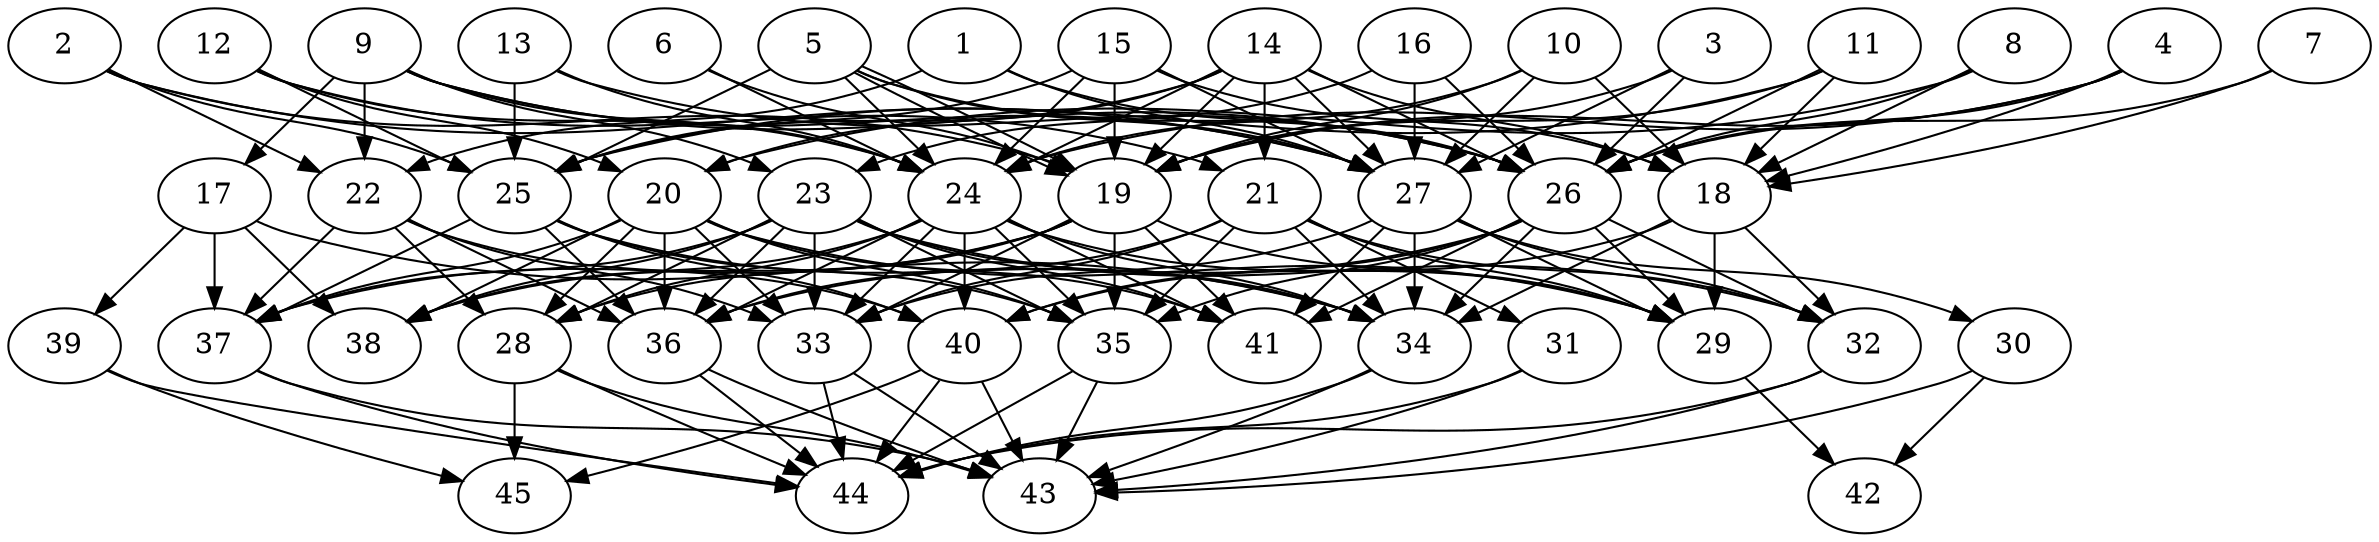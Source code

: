 // DAG automatically generated by daggen at Thu Oct  3 14:07:24 2019
// ./daggen --dot -n 45 --ccr 0.3 --fat 0.7 --regular 0.7 --density 0.7 --mindata 5242880 --maxdata 52428800 
digraph G {
  1 [size="142837760", alpha="0.06", expect_size="42851328"] 
  1 -> 22 [size ="42851328"]
  1 -> 26 [size ="42851328"]
  1 -> 27 [size ="42851328"]
  2 [size="19828053", alpha="0.00", expect_size="5948416"] 
  2 -> 19 [size ="5948416"]
  2 -> 22 [size ="5948416"]
  2 -> 25 [size ="5948416"]
  2 -> 27 [size ="5948416"]
  3 [size="137840640", alpha="0.11", expect_size="41352192"] 
  3 -> 19 [size ="41352192"]
  3 -> 26 [size ="41352192"]
  3 -> 27 [size ="41352192"]
  4 [size="87862613", alpha="0.08", expect_size="26358784"] 
  4 -> 18 [size ="26358784"]
  4 -> 19 [size ="26358784"]
  4 -> 24 [size ="26358784"]
  4 -> 26 [size ="26358784"]
  5 [size="155214507", alpha="0.02", expect_size="46564352"] 
  5 -> 19 [size ="46564352"]
  5 -> 19 [size ="46564352"]
  5 -> 24 [size ="46564352"]
  5 -> 25 [size ="46564352"]
  5 -> 26 [size ="46564352"]
  5 -> 27 [size ="46564352"]
  6 [size="118449493", alpha="0.07", expect_size="35534848"] 
  6 -> 19 [size ="35534848"]
  6 -> 24 [size ="35534848"]
  7 [size="163123200", alpha="0.00", expect_size="48936960"] 
  7 -> 18 [size ="48936960"]
  7 -> 26 [size ="48936960"]
  8 [size="63498240", alpha="0.10", expect_size="19049472"] 
  8 -> 18 [size ="19049472"]
  8 -> 20 [size ="19049472"]
  8 -> 26 [size ="19049472"]
  9 [size="63443627", alpha="0.19", expect_size="19033088"] 
  9 -> 17 [size ="19033088"]
  9 -> 22 [size ="19033088"]
  9 -> 23 [size ="19033088"]
  9 -> 24 [size ="19033088"]
  9 -> 26 [size ="19033088"]
  9 -> 27 [size ="19033088"]
  10 [size="38007467", alpha="0.09", expect_size="11402240"] 
  10 -> 18 [size ="11402240"]
  10 -> 19 [size ="11402240"]
  10 -> 24 [size ="11402240"]
  10 -> 27 [size ="11402240"]
  11 [size="80329387", alpha="0.09", expect_size="24098816"] 
  11 -> 18 [size ="24098816"]
  11 -> 19 [size ="24098816"]
  11 -> 25 [size ="24098816"]
  11 -> 26 [size ="24098816"]
  12 [size="129495040", alpha="0.18", expect_size="38848512"] 
  12 -> 20 [size ="38848512"]
  12 -> 21 [size ="38848512"]
  12 -> 24 [size ="38848512"]
  12 -> 25 [size ="38848512"]
  13 [size="133294080", alpha="0.02", expect_size="39988224"] 
  13 -> 24 [size ="39988224"]
  13 -> 25 [size ="39988224"]
  13 -> 26 [size ="39988224"]
  14 [size="61245440", alpha="0.16", expect_size="18373632"] 
  14 -> 18 [size ="18373632"]
  14 -> 19 [size ="18373632"]
  14 -> 20 [size ="18373632"]
  14 -> 21 [size ="18373632"]
  14 -> 24 [size ="18373632"]
  14 -> 25 [size ="18373632"]
  14 -> 26 [size ="18373632"]
  14 -> 27 [size ="18373632"]
  15 [size="128020480", alpha="0.16", expect_size="38406144"] 
  15 -> 18 [size ="38406144"]
  15 -> 19 [size ="38406144"]
  15 -> 24 [size ="38406144"]
  15 -> 25 [size ="38406144"]
  15 -> 27 [size ="38406144"]
  16 [size="144735573", alpha="0.20", expect_size="43420672"] 
  16 -> 23 [size ="43420672"]
  16 -> 26 [size ="43420672"]
  16 -> 27 [size ="43420672"]
  17 [size="41454933", alpha="0.06", expect_size="12436480"] 
  17 -> 34 [size ="12436480"]
  17 -> 37 [size ="12436480"]
  17 -> 38 [size ="12436480"]
  17 -> 39 [size ="12436480"]
  18 [size="44786347", alpha="0.09", expect_size="13435904"] 
  18 -> 29 [size ="13435904"]
  18 -> 32 [size ="13435904"]
  18 -> 34 [size ="13435904"]
  18 -> 40 [size ="13435904"]
  19 [size="125996373", alpha="0.06", expect_size="37798912"] 
  19 -> 28 [size ="37798912"]
  19 -> 29 [size ="37798912"]
  19 -> 33 [size ="37798912"]
  19 -> 35 [size ="37798912"]
  19 -> 37 [size ="37798912"]
  19 -> 38 [size ="37798912"]
  19 -> 41 [size ="37798912"]
  20 [size="117077333", alpha="0.06", expect_size="35123200"] 
  20 -> 28 [size ="35123200"]
  20 -> 29 [size ="35123200"]
  20 -> 33 [size ="35123200"]
  20 -> 35 [size ="35123200"]
  20 -> 36 [size ="35123200"]
  20 -> 37 [size ="35123200"]
  20 -> 38 [size ="35123200"]
  20 -> 41 [size ="35123200"]
  21 [size="32102400", alpha="0.02", expect_size="9630720"] 
  21 -> 29 [size ="9630720"]
  21 -> 31 [size ="9630720"]
  21 -> 32 [size ="9630720"]
  21 -> 33 [size ="9630720"]
  21 -> 34 [size ="9630720"]
  21 -> 35 [size ="9630720"]
  21 -> 36 [size ="9630720"]
  22 [size="102915413", alpha="0.18", expect_size="30874624"] 
  22 -> 28 [size ="30874624"]
  22 -> 33 [size ="30874624"]
  22 -> 36 [size ="30874624"]
  22 -> 37 [size ="30874624"]
  22 -> 40 [size ="30874624"]
  23 [size="88477013", alpha="0.10", expect_size="26543104"] 
  23 -> 28 [size ="26543104"]
  23 -> 32 [size ="26543104"]
  23 -> 33 [size ="26543104"]
  23 -> 34 [size ="26543104"]
  23 -> 35 [size ="26543104"]
  23 -> 36 [size ="26543104"]
  23 -> 37 [size ="26543104"]
  23 -> 38 [size ="26543104"]
  23 -> 41 [size ="26543104"]
  24 [size="105850880", alpha="0.11", expect_size="31755264"] 
  24 -> 28 [size ="31755264"]
  24 -> 29 [size ="31755264"]
  24 -> 33 [size ="31755264"]
  24 -> 34 [size ="31755264"]
  24 -> 35 [size ="31755264"]
  24 -> 36 [size ="31755264"]
  24 -> 38 [size ="31755264"]
  24 -> 40 [size ="31755264"]
  24 -> 41 [size ="31755264"]
  25 [size="77393920", alpha="0.09", expect_size="23218176"] 
  25 -> 34 [size ="23218176"]
  25 -> 35 [size ="23218176"]
  25 -> 36 [size ="23218176"]
  25 -> 37 [size ="23218176"]
  25 -> 40 [size ="23218176"]
  26 [size="48267947", alpha="0.20", expect_size="14480384"] 
  26 -> 29 [size ="14480384"]
  26 -> 32 [size ="14480384"]
  26 -> 34 [size ="14480384"]
  26 -> 35 [size ="14480384"]
  26 -> 36 [size ="14480384"]
  26 -> 40 [size ="14480384"]
  26 -> 41 [size ="14480384"]
  27 [size="46305280", alpha="0.09", expect_size="13891584"] 
  27 -> 29 [size ="13891584"]
  27 -> 30 [size ="13891584"]
  27 -> 32 [size ="13891584"]
  27 -> 33 [size ="13891584"]
  27 -> 34 [size ="13891584"]
  27 -> 41 [size ="13891584"]
  28 [size="94713173", alpha="0.05", expect_size="28413952"] 
  28 -> 43 [size ="28413952"]
  28 -> 44 [size ="28413952"]
  28 -> 45 [size ="28413952"]
  29 [size="165266773", alpha="0.06", expect_size="49580032"] 
  29 -> 42 [size ="49580032"]
  30 [size="53971627", alpha="0.10", expect_size="16191488"] 
  30 -> 42 [size ="16191488"]
  30 -> 43 [size ="16191488"]
  31 [size="101096107", alpha="0.02", expect_size="30328832"] 
  31 -> 43 [size ="30328832"]
  31 -> 44 [size ="30328832"]
  32 [size="117432320", alpha="0.08", expect_size="35229696"] 
  32 -> 43 [size ="35229696"]
  32 -> 44 [size ="35229696"]
  33 [size="105335467", alpha="0.09", expect_size="31600640"] 
  33 -> 43 [size ="31600640"]
  33 -> 44 [size ="31600640"]
  34 [size="27883520", alpha="0.15", expect_size="8365056"] 
  34 -> 43 [size ="8365056"]
  34 -> 44 [size ="8365056"]
  35 [size="112745813", alpha="0.15", expect_size="33823744"] 
  35 -> 43 [size ="33823744"]
  35 -> 44 [size ="33823744"]
  36 [size="25808213", alpha="0.12", expect_size="7742464"] 
  36 -> 43 [size ="7742464"]
  36 -> 44 [size ="7742464"]
  37 [size="25326933", alpha="0.12", expect_size="7598080"] 
  37 -> 43 [size ="7598080"]
  37 -> 44 [size ="7598080"]
  38 [size="99665920", alpha="0.15", expect_size="29899776"] 
  39 [size="137560747", alpha="0.12", expect_size="41268224"] 
  39 -> 44 [size ="41268224"]
  39 -> 45 [size ="41268224"]
  40 [size="27695787", alpha="0.01", expect_size="8308736"] 
  40 -> 43 [size ="8308736"]
  40 -> 44 [size ="8308736"]
  40 -> 45 [size ="8308736"]
  41 [size="105178453", alpha="0.13", expect_size="31553536"] 
  42 [size="118292480", alpha="0.15", expect_size="35487744"] 
  43 [size="21763413", alpha="0.06", expect_size="6529024"] 
  44 [size="88705707", alpha="0.09", expect_size="26611712"] 
  45 [size="48312320", alpha="0.19", expect_size="14493696"] 
}
